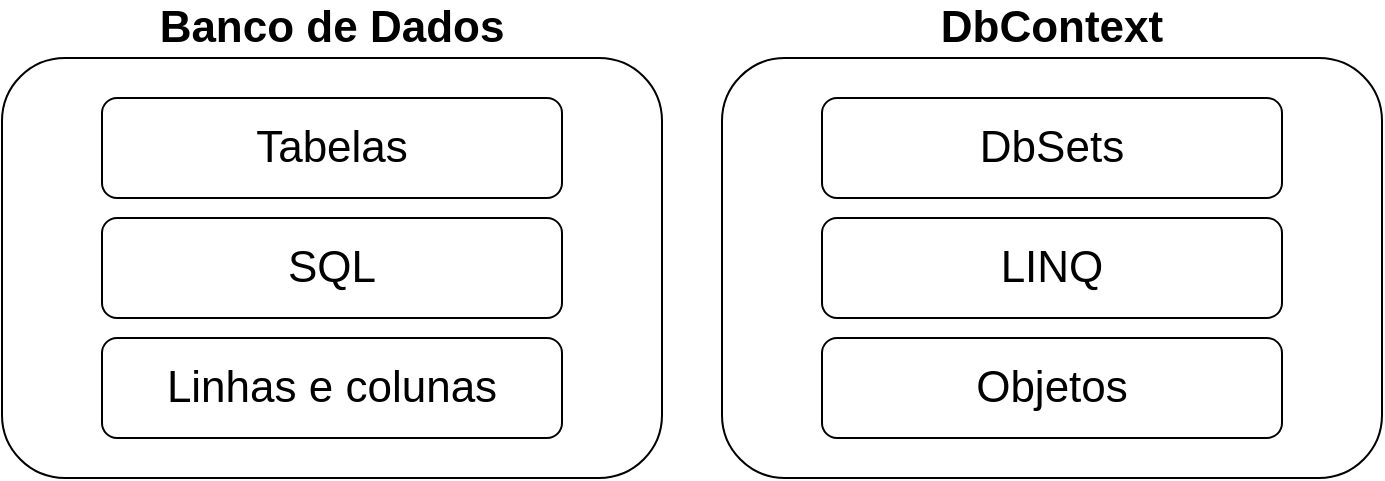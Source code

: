 <mxfile>
    <diagram id="O-zBsozvM6u0kQCi7Cgo" name="Page-1">
        <mxGraphModel dx="805" dy="352" grid="1" gridSize="10" guides="1" tooltips="1" connect="1" arrows="1" fold="1" page="1" pageScale="1" pageWidth="3300" pageHeight="4681" math="0" shadow="0">
            <root>
                <mxCell id="0"/>
                <mxCell id="1" parent="0"/>
                <mxCell id="2" value="&lt;b&gt;Banco de Dados&lt;/b&gt;" style="rounded=1;whiteSpace=wrap;html=1;labelPosition=center;verticalLabelPosition=top;align=center;verticalAlign=bottom;fontSize=22;" parent="1" vertex="1">
                    <mxGeometry x="110" y="120" width="330" height="210" as="geometry"/>
                </mxCell>
                <mxCell id="5" value="Tabelas" style="rounded=1;whiteSpace=wrap;html=1;fontSize=22;verticalAlign=middle;" parent="1" vertex="1">
                    <mxGeometry x="160" y="140" width="230" height="50" as="geometry"/>
                </mxCell>
                <mxCell id="7" value="SQL" style="rounded=1;whiteSpace=wrap;html=1;fontSize=22;verticalAlign=middle;" parent="1" vertex="1">
                    <mxGeometry x="160" y="200" width="230" height="50" as="geometry"/>
                </mxCell>
                <mxCell id="8" value="Linhas e colunas" style="rounded=1;whiteSpace=wrap;html=1;fontSize=22;verticalAlign=middle;" parent="1" vertex="1">
                    <mxGeometry x="160" y="260" width="230" height="50" as="geometry"/>
                </mxCell>
                <mxCell id="9" value="&lt;b&gt;DbContext&lt;/b&gt;" style="rounded=1;whiteSpace=wrap;html=1;labelPosition=center;verticalLabelPosition=top;align=center;verticalAlign=bottom;fontSize=22;" parent="1" vertex="1">
                    <mxGeometry x="470" y="120" width="330" height="210" as="geometry"/>
                </mxCell>
                <mxCell id="10" value="DbSets" style="rounded=1;whiteSpace=wrap;html=1;fontSize=22;verticalAlign=middle;" parent="1" vertex="1">
                    <mxGeometry x="520" y="140" width="230" height="50" as="geometry"/>
                </mxCell>
                <mxCell id="11" value="LINQ" style="rounded=1;whiteSpace=wrap;html=1;fontSize=22;verticalAlign=middle;" parent="1" vertex="1">
                    <mxGeometry x="520" y="200" width="230" height="50" as="geometry"/>
                </mxCell>
                <mxCell id="12" value="Objetos" style="rounded=1;whiteSpace=wrap;html=1;fontSize=22;verticalAlign=middle;" parent="1" vertex="1">
                    <mxGeometry x="520" y="260" width="230" height="50" as="geometry"/>
                </mxCell>
            </root>
        </mxGraphModel>
    </diagram>
</mxfile>